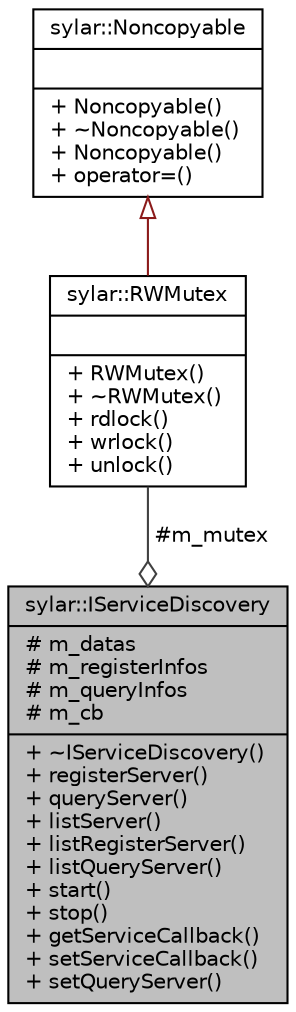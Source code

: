 digraph "sylar::IServiceDiscovery"
{
 // LATEX_PDF_SIZE
  edge [fontname="Helvetica",fontsize="10",labelfontname="Helvetica",labelfontsize="10"];
  node [fontname="Helvetica",fontsize="10",shape=record];
  Node1 [label="{sylar::IServiceDiscovery\n|# m_datas\l# m_registerInfos\l# m_queryInfos\l# m_cb\l|+ ~IServiceDiscovery()\l+ registerServer()\l+ queryServer()\l+ listServer()\l+ listRegisterServer()\l+ listQueryServer()\l+ start()\l+ stop()\l+ getServiceCallback()\l+ setServiceCallback()\l+ setQueryServer()\l}",height=0.2,width=0.4,color="black", fillcolor="grey75", style="filled", fontcolor="black",tooltip=" "];
  Node2 -> Node1 [color="grey25",fontsize="10",style="solid",label=" #m_mutex" ,arrowhead="odiamond",fontname="Helvetica"];
  Node2 [label="{sylar::RWMutex\n||+ RWMutex()\l+ ~RWMutex()\l+ rdlock()\l+ wrlock()\l+ unlock()\l}",height=0.2,width=0.4,color="black", fillcolor="white", style="filled",URL="$classsylar_1_1RWMutex.html",tooltip="读写锁"];
  Node3 -> Node2 [dir="back",color="firebrick4",fontsize="10",style="solid",arrowtail="onormal",fontname="Helvetica"];
  Node3 [label="{sylar::Noncopyable\n||+ Noncopyable()\l+ ~Noncopyable()\l+ Noncopyable()\l+ operator=()\l}",height=0.2,width=0.4,color="black", fillcolor="white", style="filled",URL="$classsylar_1_1Noncopyable.html",tooltip="对象无法拷贝,赋值"];
}
